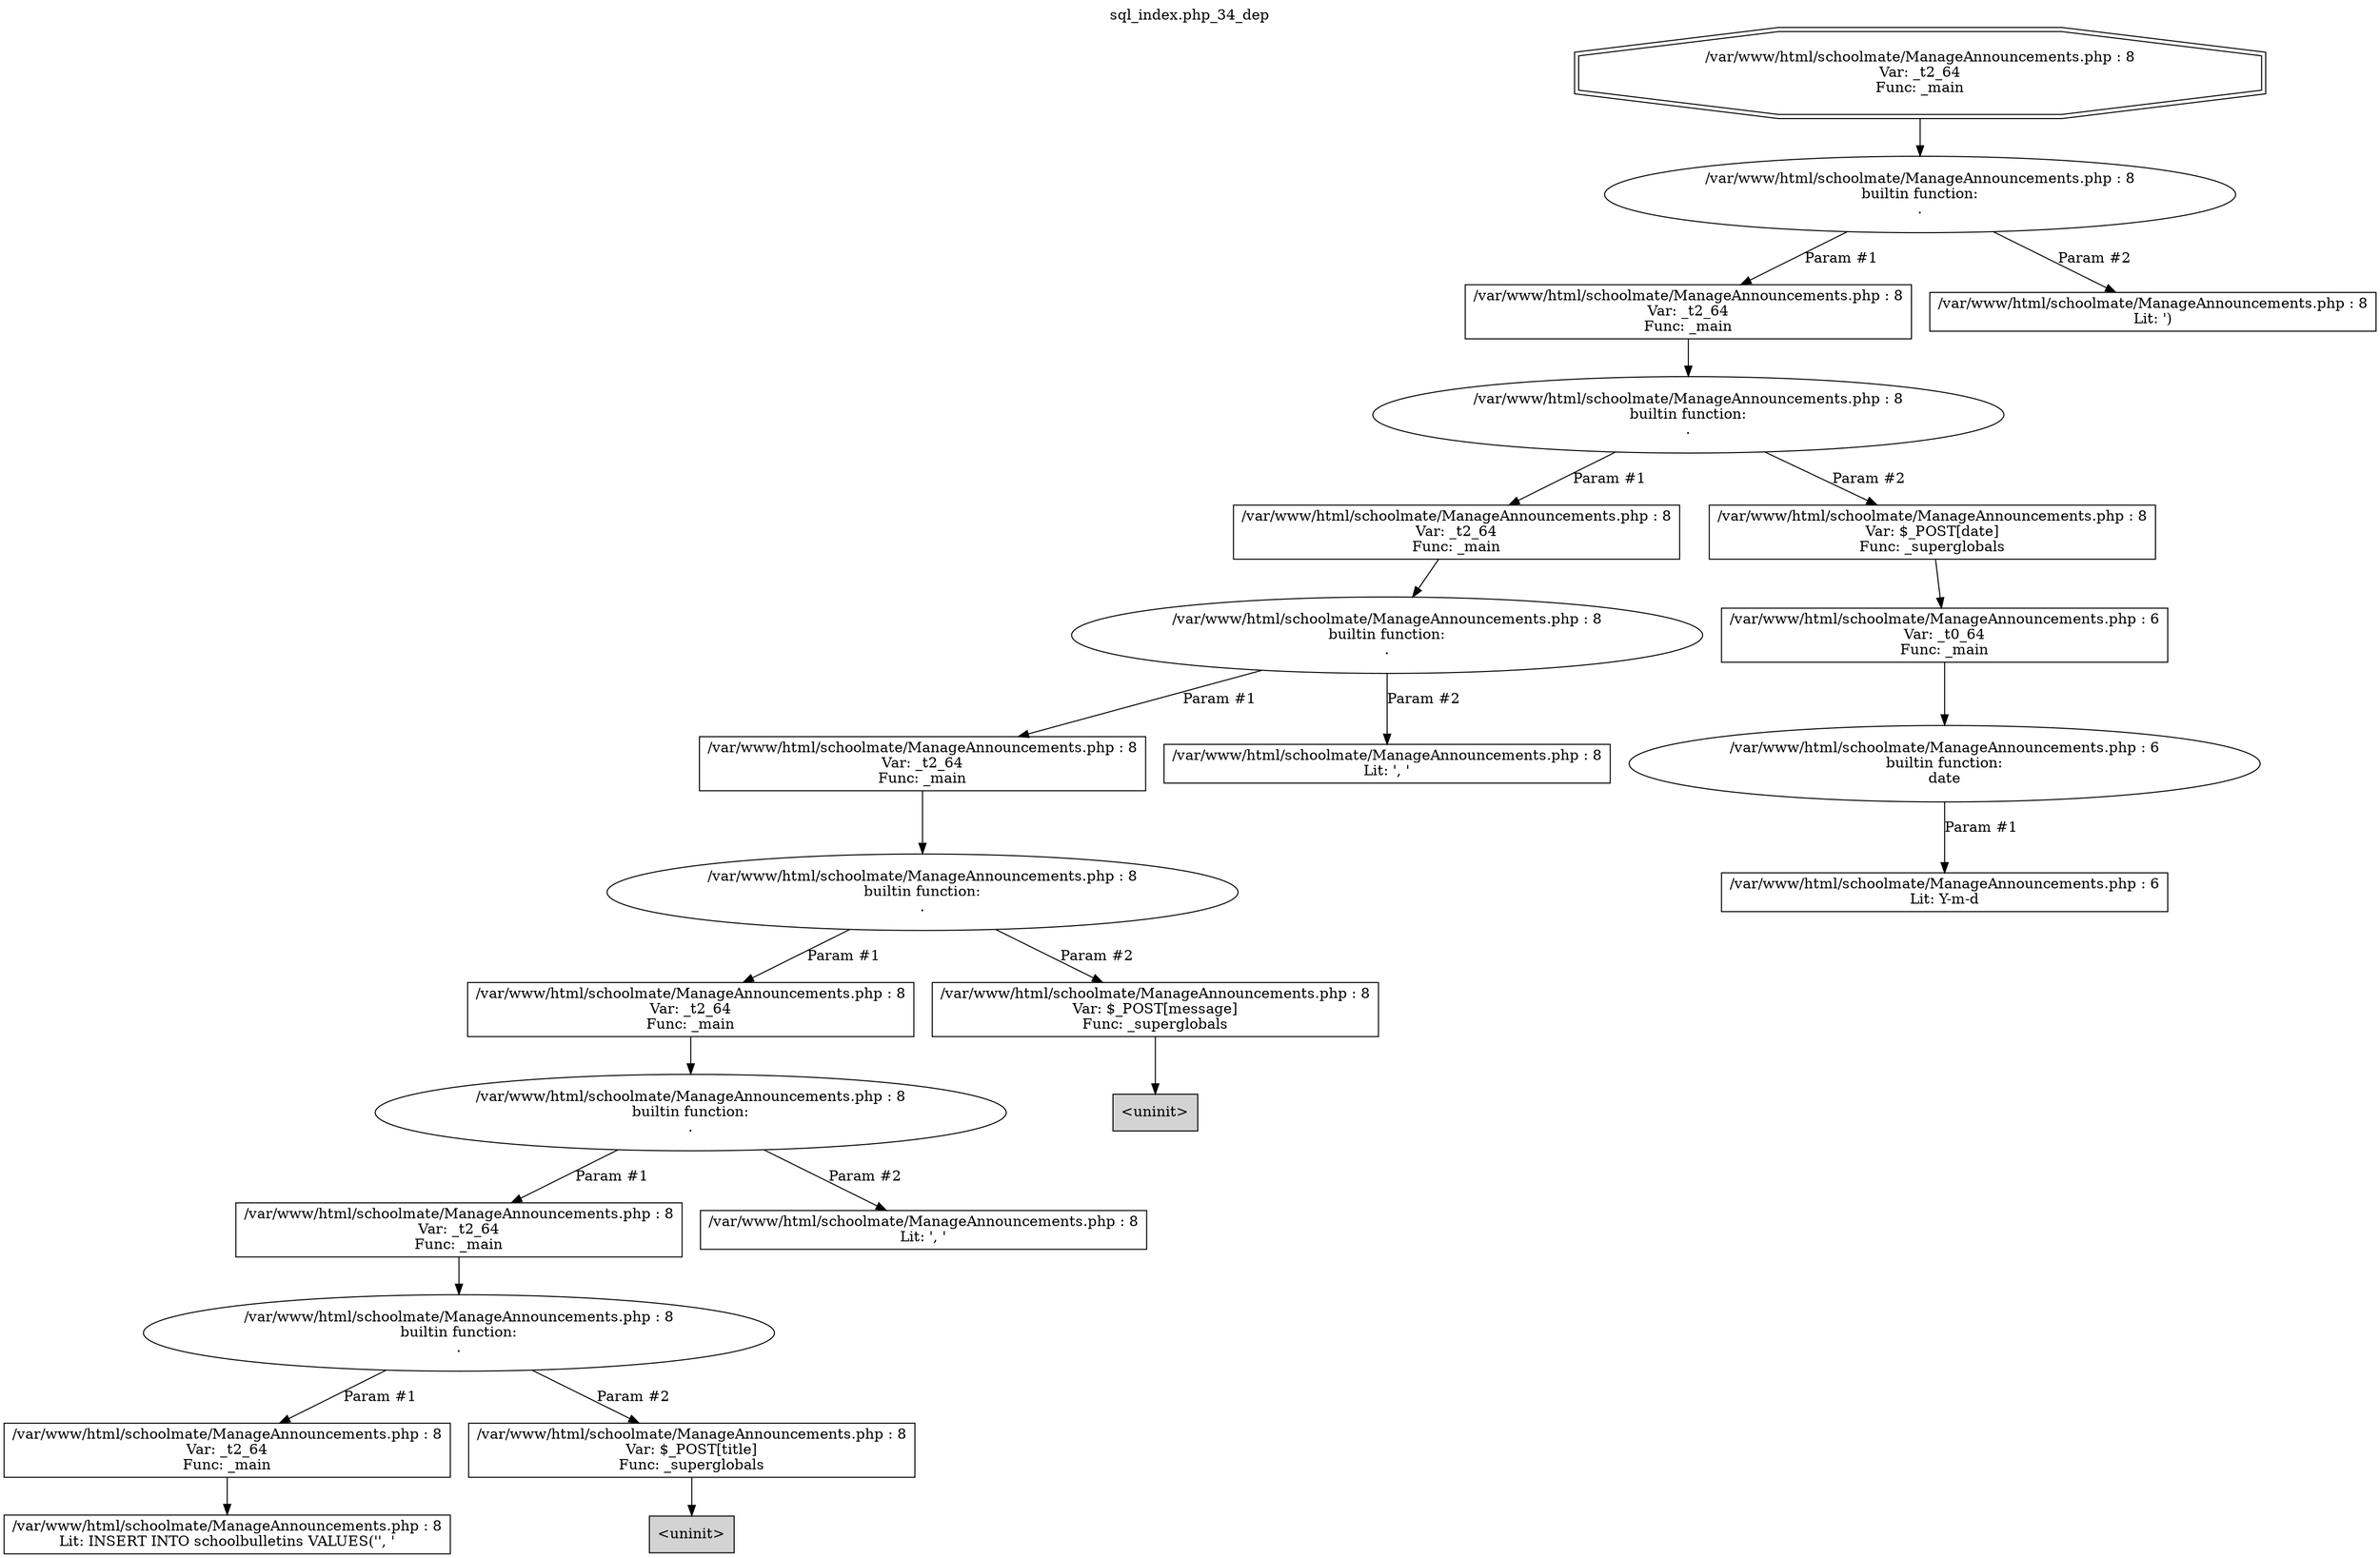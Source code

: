 digraph cfg {
  label="sql_index.php_34_dep";
  labelloc=t;
  n1 [shape=doubleoctagon, label="/var/www/html/schoolmate/ManageAnnouncements.php : 8\nVar: _t2_64\nFunc: _main\n"];
  n2 [shape=ellipse, label="/var/www/html/schoolmate/ManageAnnouncements.php : 8\nbuiltin function:\n.\n"];
  n3 [shape=box, label="/var/www/html/schoolmate/ManageAnnouncements.php : 8\nVar: _t2_64\nFunc: _main\n"];
  n4 [shape=ellipse, label="/var/www/html/schoolmate/ManageAnnouncements.php : 8\nbuiltin function:\n.\n"];
  n5 [shape=box, label="/var/www/html/schoolmate/ManageAnnouncements.php : 8\nVar: _t2_64\nFunc: _main\n"];
  n6 [shape=ellipse, label="/var/www/html/schoolmate/ManageAnnouncements.php : 8\nbuiltin function:\n.\n"];
  n7 [shape=box, label="/var/www/html/schoolmate/ManageAnnouncements.php : 8\nVar: _t2_64\nFunc: _main\n"];
  n8 [shape=ellipse, label="/var/www/html/schoolmate/ManageAnnouncements.php : 8\nbuiltin function:\n.\n"];
  n9 [shape=box, label="/var/www/html/schoolmate/ManageAnnouncements.php : 8\nVar: _t2_64\nFunc: _main\n"];
  n10 [shape=ellipse, label="/var/www/html/schoolmate/ManageAnnouncements.php : 8\nbuiltin function:\n.\n"];
  n11 [shape=box, label="/var/www/html/schoolmate/ManageAnnouncements.php : 8\nVar: _t2_64\nFunc: _main\n"];
  n12 [shape=ellipse, label="/var/www/html/schoolmate/ManageAnnouncements.php : 8\nbuiltin function:\n.\n"];
  n13 [shape=box, label="/var/www/html/schoolmate/ManageAnnouncements.php : 8\nVar: _t2_64\nFunc: _main\n"];
  n14 [shape=box, label="/var/www/html/schoolmate/ManageAnnouncements.php : 8\nLit: INSERT INTO schoolbulletins VALUES('', '\n"];
  n15 [shape=box, label="/var/www/html/schoolmate/ManageAnnouncements.php : 8\nVar: $_POST[title]\nFunc: _superglobals\n"];
  n16 [shape=box, label="<uninit>",style=filled];
  n17 [shape=box, label="/var/www/html/schoolmate/ManageAnnouncements.php : 8\nLit: ', '\n"];
  n18 [shape=box, label="/var/www/html/schoolmate/ManageAnnouncements.php : 8\nVar: $_POST[message]\nFunc: _superglobals\n"];
  n19 [shape=box, label="<uninit>",style=filled];
  n20 [shape=box, label="/var/www/html/schoolmate/ManageAnnouncements.php : 8\nLit: ', '\n"];
  n21 [shape=box, label="/var/www/html/schoolmate/ManageAnnouncements.php : 8\nVar: $_POST[date]\nFunc: _superglobals\n"];
  n22 [shape=box, label="/var/www/html/schoolmate/ManageAnnouncements.php : 6\nVar: _t0_64\nFunc: _main\n"];
  n23 [shape=ellipse, label="/var/www/html/schoolmate/ManageAnnouncements.php : 6\nbuiltin function:\ndate\n"];
  n24 [shape=box, label="/var/www/html/schoolmate/ManageAnnouncements.php : 6\nLit: Y-m-d\n"];
  n25 [shape=box, label="/var/www/html/schoolmate/ManageAnnouncements.php : 8\nLit: ')\n"];
  n1 -> n2;
  n3 -> n4;
  n5 -> n6;
  n7 -> n8;
  n9 -> n10;
  n11 -> n12;
  n13 -> n14;
  n12 -> n13[label="Param #1"];
  n12 -> n15[label="Param #2"];
  n15 -> n16;
  n10 -> n11[label="Param #1"];
  n10 -> n17[label="Param #2"];
  n8 -> n9[label="Param #1"];
  n8 -> n18[label="Param #2"];
  n18 -> n19;
  n6 -> n7[label="Param #1"];
  n6 -> n20[label="Param #2"];
  n4 -> n5[label="Param #1"];
  n4 -> n21[label="Param #2"];
  n22 -> n23;
  n23 -> n24[label="Param #1"];
  n21 -> n22;
  n2 -> n3[label="Param #1"];
  n2 -> n25[label="Param #2"];
}
